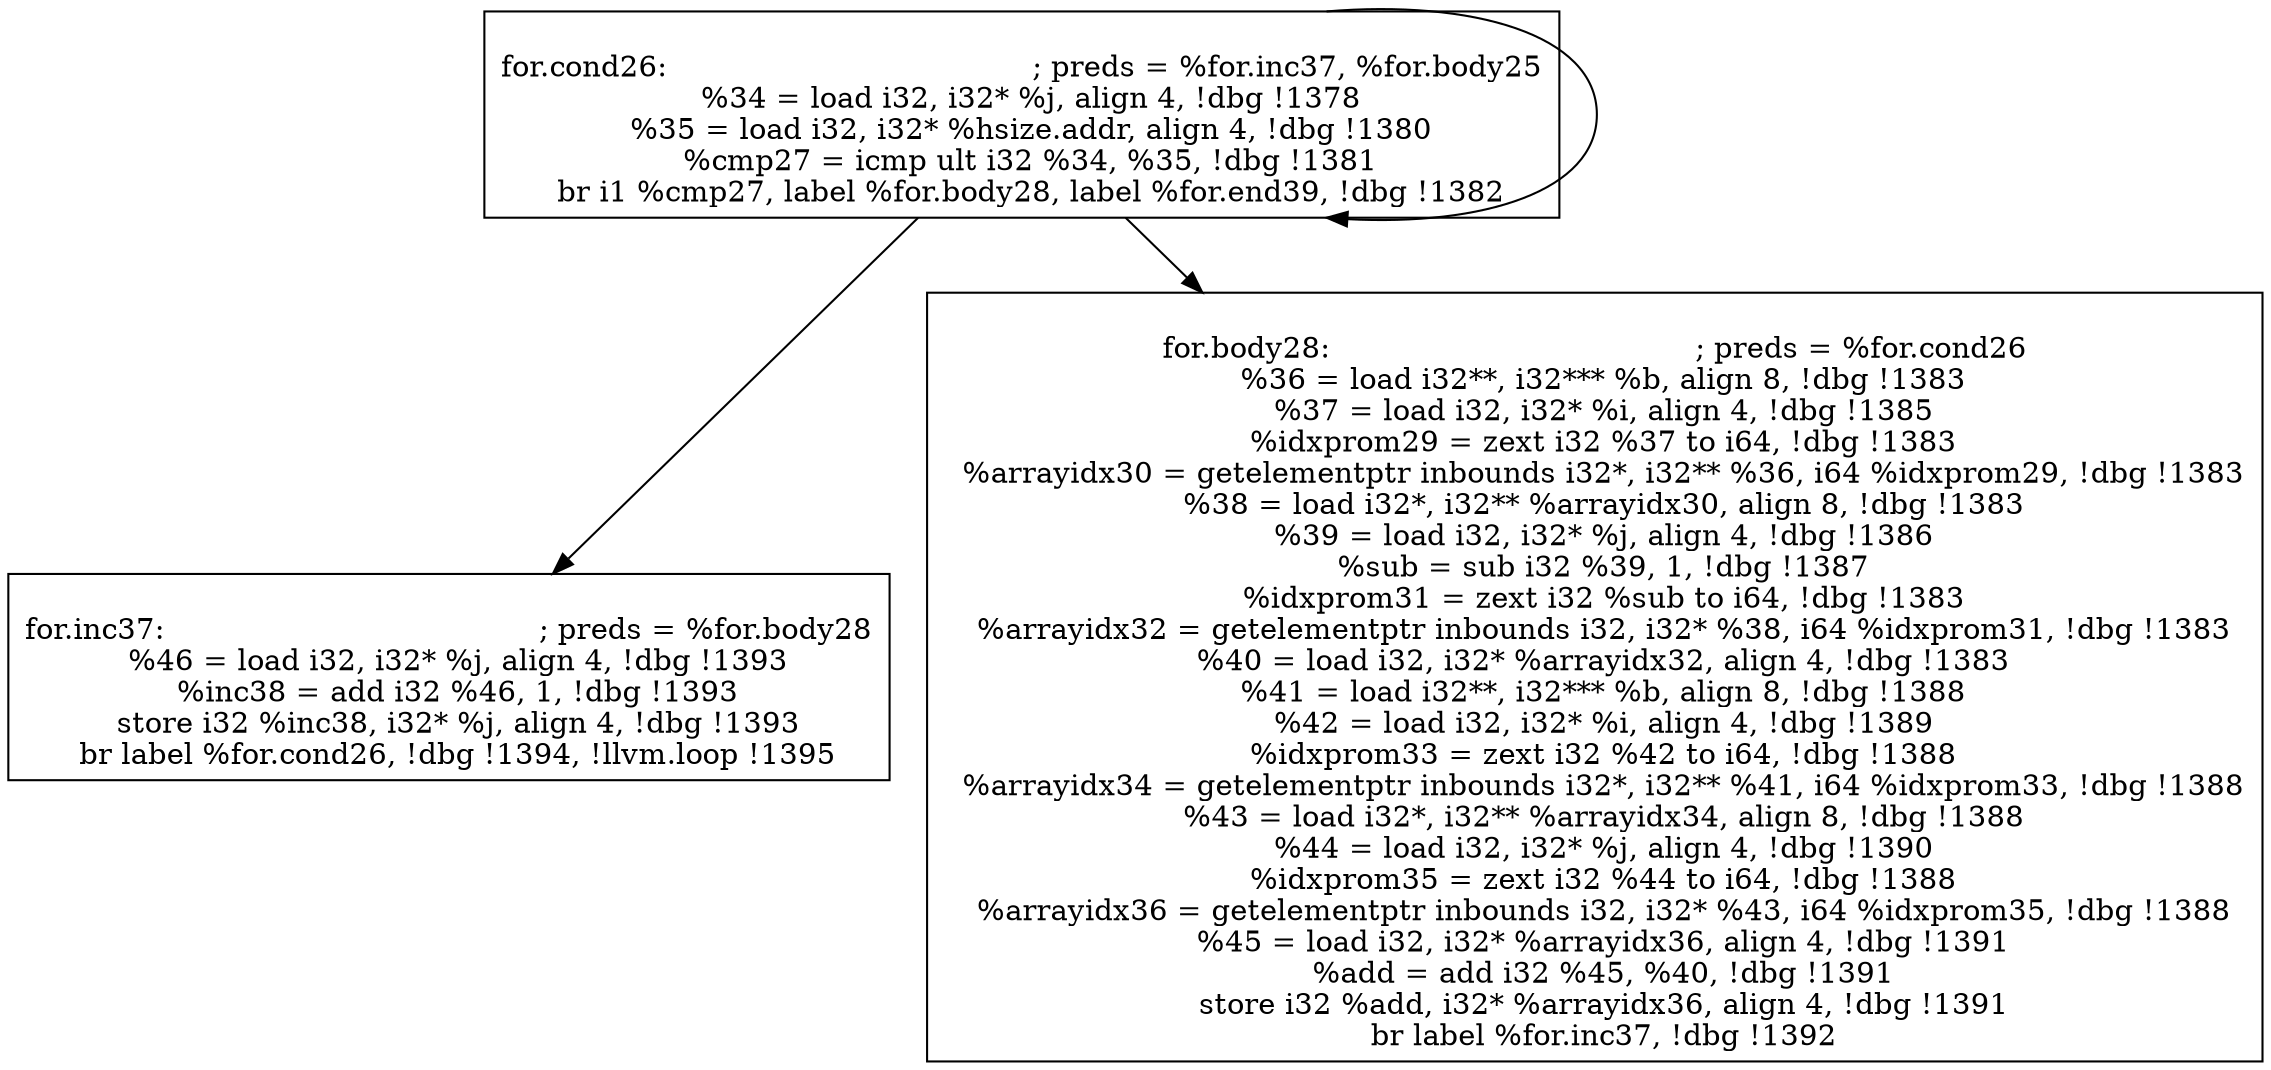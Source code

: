 
digraph G {


node207 [label="
for.cond26:                                       ; preds = %for.inc37, %for.body25
  %34 = load i32, i32* %j, align 4, !dbg !1378
  %35 = load i32, i32* %hsize.addr, align 4, !dbg !1380
  %cmp27 = icmp ult i32 %34, %35, !dbg !1381
  br i1 %cmp27, label %for.body28, label %for.end39, !dbg !1382
",shape=rectangle ]
node205 [label="
for.inc37:                                        ; preds = %for.body28
  %46 = load i32, i32* %j, align 4, !dbg !1393
  %inc38 = add i32 %46, 1, !dbg !1393
  store i32 %inc38, i32* %j, align 4, !dbg !1393
  br label %for.cond26, !dbg !1394, !llvm.loop !1395
",shape=rectangle ]
node206 [label="
for.body28:                                       ; preds = %for.cond26
  %36 = load i32**, i32*** %b, align 8, !dbg !1383
  %37 = load i32, i32* %i, align 4, !dbg !1385
  %idxprom29 = zext i32 %37 to i64, !dbg !1383
  %arrayidx30 = getelementptr inbounds i32*, i32** %36, i64 %idxprom29, !dbg !1383
  %38 = load i32*, i32** %arrayidx30, align 8, !dbg !1383
  %39 = load i32, i32* %j, align 4, !dbg !1386
  %sub = sub i32 %39, 1, !dbg !1387
  %idxprom31 = zext i32 %sub to i64, !dbg !1383
  %arrayidx32 = getelementptr inbounds i32, i32* %38, i64 %idxprom31, !dbg !1383
  %40 = load i32, i32* %arrayidx32, align 4, !dbg !1383
  %41 = load i32**, i32*** %b, align 8, !dbg !1388
  %42 = load i32, i32* %i, align 4, !dbg !1389
  %idxprom33 = zext i32 %42 to i64, !dbg !1388
  %arrayidx34 = getelementptr inbounds i32*, i32** %41, i64 %idxprom33, !dbg !1388
  %43 = load i32*, i32** %arrayidx34, align 8, !dbg !1388
  %44 = load i32, i32* %j, align 4, !dbg !1390
  %idxprom35 = zext i32 %44 to i64, !dbg !1388
  %arrayidx36 = getelementptr inbounds i32, i32* %43, i64 %idxprom35, !dbg !1388
  %45 = load i32, i32* %arrayidx36, align 4, !dbg !1391
  %add = add i32 %45, %40, !dbg !1391
  store i32 %add, i32* %arrayidx36, align 4, !dbg !1391
  br label %for.inc37, !dbg !1392
",shape=rectangle ]

node207->node207 [ ]
node207->node205 [ ]
node207->node206 [ ]


}
